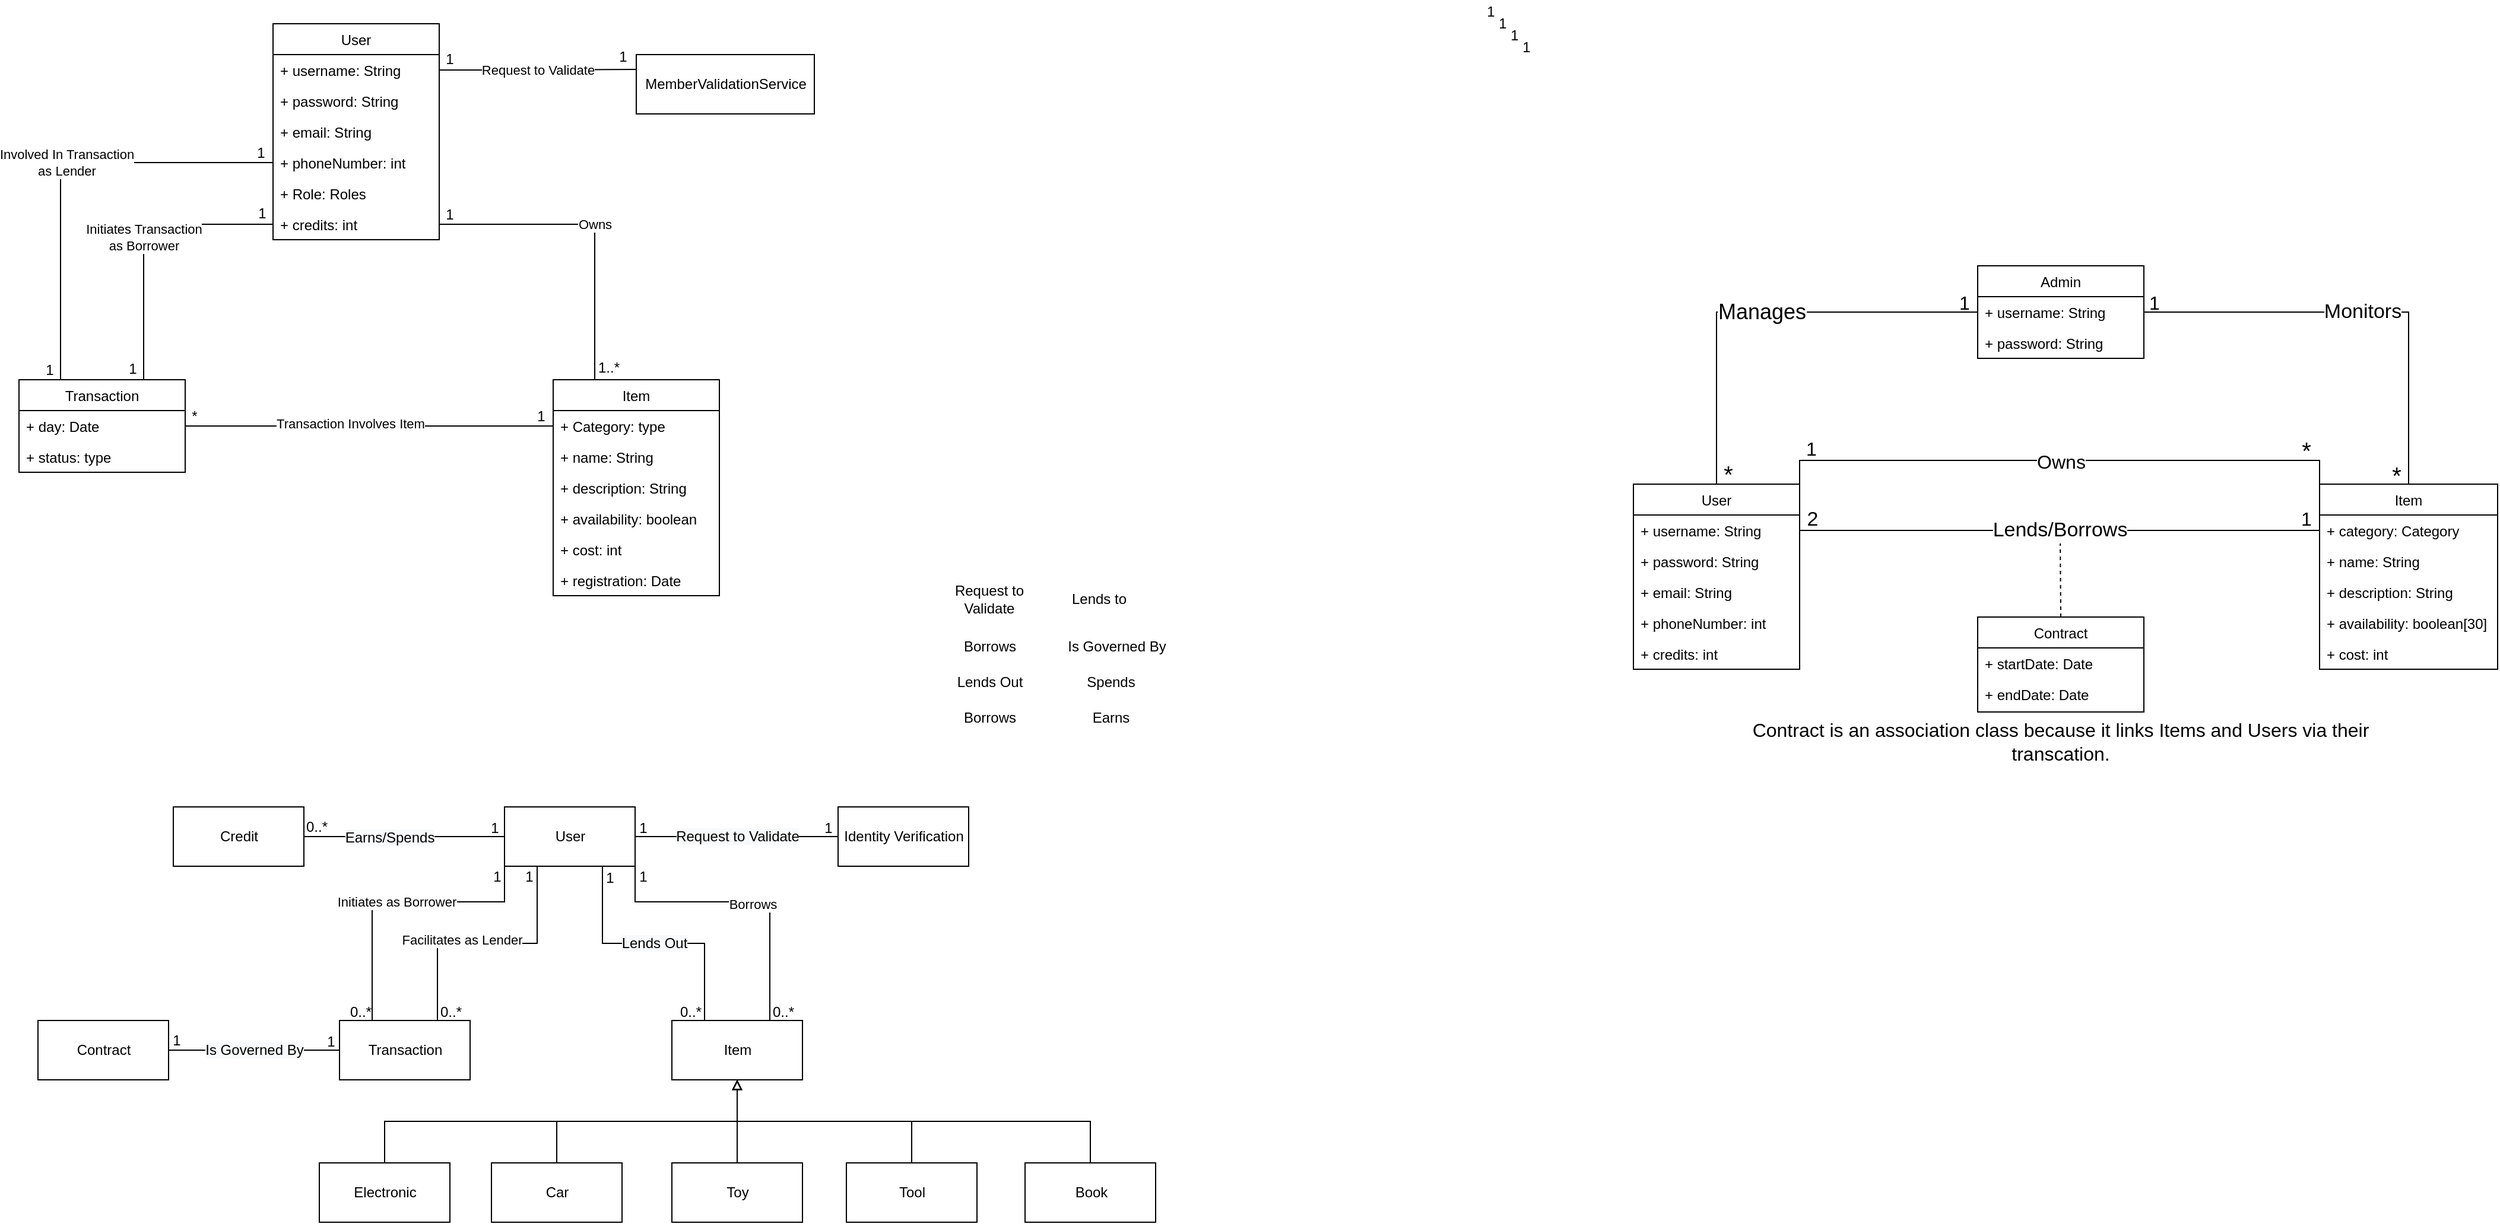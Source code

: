 <mxfile version="16.5.1" type="device"><diagram id="C5RBs43oDa-KdzZeNtuy" name="Page-1"><mxGraphModel dx="1164" dy="1159" grid="1" gridSize="10" guides="1" tooltips="1" connect="1" arrows="1" fold="1" page="1" pageScale="1" pageWidth="827" pageHeight="1169" math="0" shadow="0"><root><mxCell id="WIyWlLk6GJQsqaUBKTNV-0"/><mxCell id="WIyWlLk6GJQsqaUBKTNV-1" parent="WIyWlLk6GJQsqaUBKTNV-0"/><mxCell id="gZqjVnctSl4KcNVYmpID-4" value="User" style="swimlane;fontStyle=0;childLayout=stackLayout;horizontal=1;startSize=26;fillColor=none;horizontalStack=0;resizeParent=1;resizeParentMax=0;resizeLast=0;collapsible=1;marginBottom=0;" parent="WIyWlLk6GJQsqaUBKTNV-1" vertex="1"><mxGeometry x="344" y="90" width="140" height="182" as="geometry"/></mxCell><mxCell id="gZqjVnctSl4KcNVYmpID-6" value="+ username: String" style="text;strokeColor=none;fillColor=none;align=left;verticalAlign=top;spacingLeft=4;spacingRight=4;overflow=hidden;rotatable=0;points=[[0,0.5],[1,0.5]];portConstraint=eastwest;" parent="gZqjVnctSl4KcNVYmpID-4" vertex="1"><mxGeometry y="26" width="140" height="26" as="geometry"/></mxCell><mxCell id="gZqjVnctSl4KcNVYmpID-7" value="+ password: String" style="text;strokeColor=none;fillColor=none;align=left;verticalAlign=top;spacingLeft=4;spacingRight=4;overflow=hidden;rotatable=0;points=[[0,0.5],[1,0.5]];portConstraint=eastwest;" parent="gZqjVnctSl4KcNVYmpID-4" vertex="1"><mxGeometry y="52" width="140" height="26" as="geometry"/></mxCell><mxCell id="gZqjVnctSl4KcNVYmpID-16" value="+ email: String" style="text;strokeColor=none;fillColor=none;align=left;verticalAlign=top;spacingLeft=4;spacingRight=4;overflow=hidden;rotatable=0;points=[[0,0.5],[1,0.5]];portConstraint=eastwest;" parent="gZqjVnctSl4KcNVYmpID-4" vertex="1"><mxGeometry y="78" width="140" height="26" as="geometry"/></mxCell><mxCell id="gZqjVnctSl4KcNVYmpID-17" value="+ phoneNumber: int" style="text;strokeColor=none;fillColor=none;align=left;verticalAlign=top;spacingLeft=4;spacingRight=4;overflow=hidden;rotatable=0;points=[[0,0.5],[1,0.5]];portConstraint=eastwest;" parent="gZqjVnctSl4KcNVYmpID-4" vertex="1"><mxGeometry y="104" width="140" height="26" as="geometry"/></mxCell><mxCell id="gZqjVnctSl4KcNVYmpID-19" value="+ Role: Roles" style="text;strokeColor=none;fillColor=none;align=left;verticalAlign=top;spacingLeft=4;spacingRight=4;overflow=hidden;rotatable=0;points=[[0,0.5],[1,0.5]];portConstraint=eastwest;" parent="gZqjVnctSl4KcNVYmpID-4" vertex="1"><mxGeometry y="130" width="140" height="26" as="geometry"/></mxCell><mxCell id="gZqjVnctSl4KcNVYmpID-18" value="+ credits: int" style="text;strokeColor=none;fillColor=none;align=left;verticalAlign=top;spacingLeft=4;spacingRight=4;overflow=hidden;rotatable=0;points=[[0,0.5],[1,0.5]];portConstraint=eastwest;" parent="gZqjVnctSl4KcNVYmpID-4" vertex="1"><mxGeometry y="156" width="140" height="26" as="geometry"/></mxCell><mxCell id="gZqjVnctSl4KcNVYmpID-8" value="Item" style="swimlane;fontStyle=0;childLayout=stackLayout;horizontal=1;startSize=26;fillColor=none;horizontalStack=0;resizeParent=1;resizeParentMax=0;resizeLast=0;collapsible=1;marginBottom=0;" parent="WIyWlLk6GJQsqaUBKTNV-1" vertex="1"><mxGeometry x="580" y="390" width="140" height="182" as="geometry"/></mxCell><mxCell id="gZqjVnctSl4KcNVYmpID-10" value="+ Category: type" style="text;strokeColor=none;fillColor=none;align=left;verticalAlign=top;spacingLeft=4;spacingRight=4;overflow=hidden;rotatable=0;points=[[0,0.5],[1,0.5]];portConstraint=eastwest;" parent="gZqjVnctSl4KcNVYmpID-8" vertex="1"><mxGeometry y="26" width="140" height="26" as="geometry"/></mxCell><mxCell id="gZqjVnctSl4KcNVYmpID-11" value="+ name: String&#10;" style="text;strokeColor=none;fillColor=none;align=left;verticalAlign=top;spacingLeft=4;spacingRight=4;overflow=hidden;rotatable=0;points=[[0,0.5],[1,0.5]];portConstraint=eastwest;" parent="gZqjVnctSl4KcNVYmpID-8" vertex="1"><mxGeometry y="52" width="140" height="26" as="geometry"/></mxCell><mxCell id="gZqjVnctSl4KcNVYmpID-24" value="+ description: String" style="text;strokeColor=none;fillColor=none;align=left;verticalAlign=top;spacingLeft=4;spacingRight=4;overflow=hidden;rotatable=0;points=[[0,0.5],[1,0.5]];portConstraint=eastwest;" parent="gZqjVnctSl4KcNVYmpID-8" vertex="1"><mxGeometry y="78" width="140" height="26" as="geometry"/></mxCell><mxCell id="gZqjVnctSl4KcNVYmpID-23" value="+ availability: boolean" style="text;strokeColor=none;fillColor=none;align=left;verticalAlign=top;spacingLeft=4;spacingRight=4;overflow=hidden;rotatable=0;points=[[0,0.5],[1,0.5]];portConstraint=eastwest;" parent="gZqjVnctSl4KcNVYmpID-8" vertex="1"><mxGeometry y="104" width="140" height="26" as="geometry"/></mxCell><mxCell id="gZqjVnctSl4KcNVYmpID-25" value="+ cost: int" style="text;strokeColor=none;fillColor=none;align=left;verticalAlign=top;spacingLeft=4;spacingRight=4;overflow=hidden;rotatable=0;points=[[0,0.5],[1,0.5]];portConstraint=eastwest;" parent="gZqjVnctSl4KcNVYmpID-8" vertex="1"><mxGeometry y="130" width="140" height="26" as="geometry"/></mxCell><mxCell id="gZqjVnctSl4KcNVYmpID-22" value="+ registration: Date" style="text;strokeColor=none;fillColor=none;align=left;verticalAlign=top;spacingLeft=4;spacingRight=4;overflow=hidden;rotatable=0;points=[[0,0.5],[1,0.5]];portConstraint=eastwest;" parent="gZqjVnctSl4KcNVYmpID-8" vertex="1"><mxGeometry y="156" width="140" height="26" as="geometry"/></mxCell><mxCell id="gZqjVnctSl4KcNVYmpID-12" value="Transaction" style="swimlane;fontStyle=0;childLayout=stackLayout;horizontal=1;startSize=26;fillColor=none;horizontalStack=0;resizeParent=1;resizeParentMax=0;resizeLast=0;collapsible=1;marginBottom=0;" parent="WIyWlLk6GJQsqaUBKTNV-1" vertex="1"><mxGeometry x="130" y="390" width="140" height="78" as="geometry"/></mxCell><mxCell id="gZqjVnctSl4KcNVYmpID-13" value="+ day: Date  " style="text;strokeColor=none;fillColor=none;align=left;verticalAlign=top;spacingLeft=4;spacingRight=4;overflow=hidden;rotatable=0;points=[[0,0.5],[1,0.5]];portConstraint=eastwest;" parent="gZqjVnctSl4KcNVYmpID-12" vertex="1"><mxGeometry y="26" width="140" height="26" as="geometry"/></mxCell><mxCell id="gZqjVnctSl4KcNVYmpID-14" value="+ status: type" style="text;strokeColor=none;fillColor=none;align=left;verticalAlign=top;spacingLeft=4;spacingRight=4;overflow=hidden;rotatable=0;points=[[0,0.5],[1,0.5]];portConstraint=eastwest;" parent="gZqjVnctSl4KcNVYmpID-12" vertex="1"><mxGeometry y="52" width="140" height="26" as="geometry"/></mxCell><mxCell id="gZqjVnctSl4KcNVYmpID-29" value="Owns" style="edgeStyle=orthogonalEdgeStyle;rounded=0;orthogonalLoop=1;jettySize=auto;html=1;exitX=1;exitY=0.5;exitDx=0;exitDy=0;entryX=0.25;entryY=0;entryDx=0;entryDy=0;endArrow=none;endFill=0;" parent="WIyWlLk6GJQsqaUBKTNV-1" source="gZqjVnctSl4KcNVYmpID-18" target="gZqjVnctSl4KcNVYmpID-8" edge="1"><mxGeometry relative="1" as="geometry"/></mxCell><mxCell id="gZqjVnctSl4KcNVYmpID-30" value="Initiates Transaction&lt;br&gt;as Borrower" style="edgeStyle=orthogonalEdgeStyle;rounded=0;orthogonalLoop=1;jettySize=auto;html=1;exitX=0;exitY=0.5;exitDx=0;exitDy=0;entryX=0.75;entryY=0;entryDx=0;entryDy=0;endArrow=none;endFill=0;" parent="WIyWlLk6GJQsqaUBKTNV-1" source="gZqjVnctSl4KcNVYmpID-18" target="gZqjVnctSl4KcNVYmpID-12" edge="1"><mxGeometry relative="1" as="geometry"/></mxCell><mxCell id="gZqjVnctSl4KcNVYmpID-31" style="edgeStyle=orthogonalEdgeStyle;rounded=0;orthogonalLoop=1;jettySize=auto;html=1;exitX=0;exitY=0.5;exitDx=0;exitDy=0;entryX=0.25;entryY=0;entryDx=0;entryDy=0;endArrow=none;endFill=0;" parent="WIyWlLk6GJQsqaUBKTNV-1" source="gZqjVnctSl4KcNVYmpID-17" target="gZqjVnctSl4KcNVYmpID-12" edge="1"><mxGeometry relative="1" as="geometry"/></mxCell><mxCell id="gZqjVnctSl4KcNVYmpID-36" value="Involved In Transaction&lt;br&gt;as Lender" style="edgeLabel;html=1;align=center;verticalAlign=middle;resizable=0;points=[];" parent="gZqjVnctSl4KcNVYmpID-31" vertex="1" connectable="0"><mxGeometry x="-0.039" relative="1" as="geometry"><mxPoint as="offset"/></mxGeometry></mxCell><mxCell id="gZqjVnctSl4KcNVYmpID-32" value="MemberValidationService" style="html=1;" parent="WIyWlLk6GJQsqaUBKTNV-1" vertex="1"><mxGeometry x="650" y="116" width="150" height="50" as="geometry"/></mxCell><mxCell id="gZqjVnctSl4KcNVYmpID-33" value="Request to Validate" style="edgeStyle=orthogonalEdgeStyle;rounded=0;orthogonalLoop=1;jettySize=auto;html=1;exitX=1;exitY=0.5;exitDx=0;exitDy=0;entryX=0;entryY=0.25;entryDx=0;entryDy=0;endArrow=none;endFill=0;" parent="WIyWlLk6GJQsqaUBKTNV-1" source="gZqjVnctSl4KcNVYmpID-6" target="gZqjVnctSl4KcNVYmpID-32" edge="1"><mxGeometry relative="1" as="geometry"/></mxCell><mxCell id="gZqjVnctSl4KcNVYmpID-34" style="edgeStyle=orthogonalEdgeStyle;rounded=0;orthogonalLoop=1;jettySize=auto;html=1;exitX=1;exitY=0.5;exitDx=0;exitDy=0;entryX=0;entryY=0.5;entryDx=0;entryDy=0;endArrow=none;endFill=0;" parent="WIyWlLk6GJQsqaUBKTNV-1" source="gZqjVnctSl4KcNVYmpID-13" target="gZqjVnctSl4KcNVYmpID-10" edge="1"><mxGeometry relative="1" as="geometry"/></mxCell><mxCell id="gZqjVnctSl4KcNVYmpID-35" value="Transaction Involves Item" style="edgeLabel;html=1;align=center;verticalAlign=middle;resizable=0;points=[];" parent="gZqjVnctSl4KcNVYmpID-34" vertex="1" connectable="0"><mxGeometry x="-0.103" y="2" relative="1" as="geometry"><mxPoint as="offset"/></mxGeometry></mxCell><mxCell id="gZqjVnctSl4KcNVYmpID-37" value="1" style="text;html=1;strokeColor=none;fillColor=none;align=center;verticalAlign=middle;whiteSpace=wrap;rounded=0;" parent="WIyWlLk6GJQsqaUBKTNV-1" vertex="1"><mxGeometry x="560" y="411" width="20" height="20" as="geometry"/></mxCell><mxCell id="gZqjVnctSl4KcNVYmpID-38" value="0..*" style="text;html=1;strokeColor=none;fillColor=none;align=center;verticalAlign=middle;whiteSpace=wrap;rounded=0;" parent="WIyWlLk6GJQsqaUBKTNV-1" vertex="1"><mxGeometry x="764" y="913" width="20" height="20" as="geometry"/></mxCell><mxCell id="gZqjVnctSl4KcNVYmpID-39" value="1" style="text;html=1;strokeColor=none;fillColor=none;align=center;verticalAlign=middle;whiteSpace=wrap;rounded=0;" parent="WIyWlLk6GJQsqaUBKTNV-1" vertex="1"><mxGeometry x="325" y="240" width="20" height="20" as="geometry"/></mxCell><mxCell id="gZqjVnctSl4KcNVYmpID-40" value="1" style="text;html=1;strokeColor=none;fillColor=none;align=center;verticalAlign=middle;whiteSpace=wrap;rounded=0;" parent="WIyWlLk6GJQsqaUBKTNV-1" vertex="1"><mxGeometry x="324" y="189" width="20" height="20" as="geometry"/></mxCell><mxCell id="gZqjVnctSl4KcNVYmpID-41" value="1" style="text;html=1;strokeColor=none;fillColor=none;align=center;verticalAlign=middle;whiteSpace=wrap;rounded=0;" parent="WIyWlLk6GJQsqaUBKTNV-1" vertex="1"><mxGeometry x="629" y="108" width="20" height="20" as="geometry"/></mxCell><mxCell id="gZqjVnctSl4KcNVYmpID-42" value="1" style="text;html=1;strokeColor=none;fillColor=none;align=center;verticalAlign=middle;whiteSpace=wrap;rounded=0;" parent="WIyWlLk6GJQsqaUBKTNV-1" vertex="1"><mxGeometry x="483" y="110" width="20" height="20" as="geometry"/></mxCell><mxCell id="gZqjVnctSl4KcNVYmpID-43" value="*&lt;span style=&quot;color: rgba(0 , 0 , 0 , 0) ; font-family: monospace ; font-size: 0px&quot;&gt;%3CmxGraphModel%3E%3Croot%3E%3CmxCell%20id%3D%220%22%2F%3E%3CmxCell%20id%3D%221%22%20parent%3D%220%22%2F%3E%3CmxCell%20id%3D%222%22%20value%3D%221%22%20style%3D%22text%3Bhtml%3D1%3BstrokeColor%3Dnone%3BfillColor%3Dnone%3Balign%3Dcenter%3BverticalAlign%3Dmiddle%3BwhiteSpace%3Dwrap%3Brounded%3D0%3B%22%20vertex%3D%221%22%20parent%3D%221%22%3E%3CmxGeometry%20x%3D%2270%22%20y%3D%2240%22%20width%3D%2220%22%20height%3D%2220%22%20as%3D%22geometry%22%2F%3E%3C%2FmxCell%3E%3C%2Froot%3E%3C%2FmxGraphModel%3E&lt;/span&gt;" style="text;html=1;strokeColor=none;fillColor=none;align=center;verticalAlign=middle;whiteSpace=wrap;rounded=0;" parent="WIyWlLk6GJQsqaUBKTNV-1" vertex="1"><mxGeometry x="268" y="411" width="20" height="20" as="geometry"/></mxCell><mxCell id="gZqjVnctSl4KcNVYmpID-45" value="1&lt;span style=&quot;color: rgba(0 , 0 , 0 , 0) ; font-family: monospace ; font-size: 0px&quot;&gt;%3CmxGraphModel%3E%3Croot%3E%3CmxCell%20id%3D%220%22%2F%3E%3CmxCell%20id%3D%221%22%20parent%3D%220%22%2F%3E%3CmxCell%20id%3D%222%22%20value%3D%221%22%20style%3D%22text%3Bhtml%3D1%3BstrokeColor%3Dnone%3BfillColor%3Dnone%3Balign%3Dcenter%3BverticalAlign%3Dmiddle%3BwhiteSpace%3Dwrap%3Brounded%3D0%3B%22%20vertex%3D%221%22%20parent%3D%221%22%3E%3CmxGeometry%20x%3D%2270%22%20y%3D%2240%22%20width%3D%2220%22%20height%3D%2220%22%20as%3D%22geometry%22%2F%3E%3C%2FmxCell%3E%3C%2Froot%3E%3C%2FmxGraphMode&lt;/span&gt;" style="text;html=1;strokeColor=none;fillColor=none;align=center;verticalAlign=middle;whiteSpace=wrap;rounded=0;" parent="WIyWlLk6GJQsqaUBKTNV-1" vertex="1"><mxGeometry x="216" y="371" width="20" height="20" as="geometry"/></mxCell><mxCell id="gZqjVnctSl4KcNVYmpID-46" value="1&lt;span style=&quot;color: rgba(0 , 0 , 0 , 0) ; font-family: monospace ; font-size: 0px&quot;&gt;%3CmxGraphModel%3E%3Croot%3E%3CmxCell%20id%3D%220%22%2F%3E%3CmxCell%20id%3D%221%22%20parent%3D%220%22%2F%3E%3CmxCell%20id%3D%222%22%20value%3D%221%22%20style%3D%22text%3Bhtml%3D1%3BstrokeColor%3Dnone%3BfillColor%3Dnone%3Balign%3Dcenter%3BverticalAlign%3Dmiddle%3BwhiteSpace%3Dwrap%3Brounded%3D0%3B%22%20vertex%3D%221%22%20parent%3D%221%22%3E%3CmxGeometry%20x%3D%2270%22%20y%3D%2240%22%20width%3D%2220%22%20height%3D%2220%22%20as%3D%22geometry%22%2F%3E%3C%2FmxCell%3E%3C%2Froot%3E%3C%2FmxGraphModel%3E&lt;/span&gt;" style="text;html=1;strokeColor=none;fillColor=none;align=center;verticalAlign=middle;whiteSpace=wrap;rounded=0;" parent="WIyWlLk6GJQsqaUBKTNV-1" vertex="1"><mxGeometry x="146" y="372" width="20" height="20" as="geometry"/></mxCell><mxCell id="Fi5kZtEXmJyt0mr_fZWU-15" value="&#10;&#10;&lt;span style=&quot;color: rgb(0, 0, 0); font-family: helvetica; font-size: 12px; font-style: normal; font-weight: 400; letter-spacing: normal; text-align: center; text-indent: 0px; text-transform: none; word-spacing: 0px; background-color: rgb(248, 249, 250); display: inline; float: none;&quot;&gt;Is Governed By&lt;/span&gt;&#10;&#10;" style="edgeStyle=orthogonalEdgeStyle;rounded=0;orthogonalLoop=1;jettySize=auto;html=1;exitX=1;exitY=0.5;exitDx=0;exitDy=0;entryX=0;entryY=0.5;entryDx=0;entryDy=0;endArrow=none;endFill=0;" parent="WIyWlLk6GJQsqaUBKTNV-1" source="Fi5kZtEXmJyt0mr_fZWU-0" target="Fi5kZtEXmJyt0mr_fZWU-4" edge="1"><mxGeometry relative="1" as="geometry"/></mxCell><mxCell id="Fi5kZtEXmJyt0mr_fZWU-0" value="Contract" style="html=1;" parent="WIyWlLk6GJQsqaUBKTNV-1" vertex="1"><mxGeometry x="146" y="930" width="110" height="50" as="geometry"/></mxCell><mxCell id="Fi5kZtEXmJyt0mr_fZWU-12" style="edgeStyle=orthogonalEdgeStyle;rounded=0;orthogonalLoop=1;jettySize=auto;html=1;exitX=1;exitY=0.5;exitDx=0;exitDy=0;endArrow=none;endFill=0;" parent="WIyWlLk6GJQsqaUBKTNV-1" source="Fi5kZtEXmJyt0mr_fZWU-1" target="Fi5kZtEXmJyt0mr_fZWU-5" edge="1"><mxGeometry relative="1" as="geometry"/></mxCell><mxCell id="Fi5kZtEXmJyt0mr_fZWU-40" value="&lt;span style=&quot;font-size: 12px ; background-color: rgb(248 , 249 , 250)&quot;&gt;Earns/Spends&lt;/span&gt;" style="edgeLabel;html=1;align=center;verticalAlign=middle;resizable=0;points=[];" parent="Fi5kZtEXmJyt0mr_fZWU-12" vertex="1" connectable="0"><mxGeometry x="-0.148" y="-1" relative="1" as="geometry"><mxPoint as="offset"/></mxGeometry></mxCell><mxCell id="Fi5kZtEXmJyt0mr_fZWU-1" value="Credit" style="html=1;" parent="WIyWlLk6GJQsqaUBKTNV-1" vertex="1"><mxGeometry x="260" y="750" width="110" height="50" as="geometry"/></mxCell><mxCell id="Fi5kZtEXmJyt0mr_fZWU-2" value="Identity Verification" style="html=1;" parent="WIyWlLk6GJQsqaUBKTNV-1" vertex="1"><mxGeometry x="820" y="750" width="110" height="50" as="geometry"/></mxCell><mxCell id="Fi5kZtEXmJyt0mr_fZWU-3" value="Item" style="html=1;" parent="WIyWlLk6GJQsqaUBKTNV-1" vertex="1"><mxGeometry x="680" y="930" width="110" height="50" as="geometry"/></mxCell><mxCell id="Fi5kZtEXmJyt0mr_fZWU-4" value="Transaction" style="html=1;" parent="WIyWlLk6GJQsqaUBKTNV-1" vertex="1"><mxGeometry x="400" y="930" width="110" height="50" as="geometry"/></mxCell><mxCell id="Fi5kZtEXmJyt0mr_fZWU-6" value="&#10;&#10;&lt;span style=&quot;color: rgb(0, 0, 0); font-family: helvetica; font-size: 12px; font-style: normal; font-weight: 400; letter-spacing: normal; text-align: center; text-indent: 0px; text-transform: none; word-spacing: 0px; background-color: rgb(248, 249, 250); display: inline; float: none;&quot;&gt;Lends Out&lt;/span&gt;&#10;&#10;" style="edgeStyle=orthogonalEdgeStyle;rounded=0;orthogonalLoop=1;jettySize=auto;html=1;exitX=0.75;exitY=1;exitDx=0;exitDy=0;entryX=0.25;entryY=0;entryDx=0;entryDy=0;endArrow=none;endFill=0;" parent="WIyWlLk6GJQsqaUBKTNV-1" source="Fi5kZtEXmJyt0mr_fZWU-5" target="Fi5kZtEXmJyt0mr_fZWU-3" edge="1"><mxGeometry relative="1" as="geometry"/></mxCell><mxCell id="Fi5kZtEXmJyt0mr_fZWU-10" style="edgeStyle=orthogonalEdgeStyle;rounded=0;orthogonalLoop=1;jettySize=auto;html=1;exitX=0.25;exitY=1;exitDx=0;exitDy=0;endArrow=none;endFill=0;entryX=0.75;entryY=0;entryDx=0;entryDy=0;" parent="WIyWlLk6GJQsqaUBKTNV-1" source="Fi5kZtEXmJyt0mr_fZWU-5" target="Fi5kZtEXmJyt0mr_fZWU-4" edge="1"><mxGeometry relative="1" as="geometry"/></mxCell><mxCell id="Fi5kZtEXmJyt0mr_fZWU-39" value="Facilitates as Lender" style="edgeLabel;html=1;align=center;verticalAlign=middle;resizable=0;points=[];" parent="Fi5kZtEXmJyt0mr_fZWU-10" vertex="1" connectable="0"><mxGeometry x="0.201" y="-3" relative="1" as="geometry"><mxPoint as="offset"/></mxGeometry></mxCell><mxCell id="Fi5kZtEXmJyt0mr_fZWU-17" value="&#10;&#10;&lt;span style=&quot;color: rgb(0, 0, 0); font-family: helvetica; font-size: 12px; font-style: normal; font-weight: 400; letter-spacing: normal; text-align: center; text-indent: 0px; text-transform: none; word-spacing: 0px; background-color: rgb(248, 249, 250); display: inline; float: none;&quot;&gt;Request to Validate&lt;/span&gt;&#10;&#10;" style="edgeStyle=orthogonalEdgeStyle;rounded=0;orthogonalLoop=1;jettySize=auto;html=1;exitX=1;exitY=0.5;exitDx=0;exitDy=0;entryX=0;entryY=0.5;entryDx=0;entryDy=0;endArrow=none;endFill=0;" parent="WIyWlLk6GJQsqaUBKTNV-1" source="Fi5kZtEXmJyt0mr_fZWU-5" target="Fi5kZtEXmJyt0mr_fZWU-2" edge="1"><mxGeometry relative="1" as="geometry"/></mxCell><mxCell id="Fi5kZtEXmJyt0mr_fZWU-26" style="edgeStyle=orthogonalEdgeStyle;rounded=0;orthogonalLoop=1;jettySize=auto;html=1;exitX=1;exitY=1;exitDx=0;exitDy=0;entryX=0.75;entryY=0;entryDx=0;entryDy=0;endArrow=none;endFill=0;" parent="WIyWlLk6GJQsqaUBKTNV-1" source="Fi5kZtEXmJyt0mr_fZWU-5" target="Fi5kZtEXmJyt0mr_fZWU-3" edge="1"><mxGeometry relative="1" as="geometry"><Array as="points"><mxPoint x="649" y="830"/><mxPoint x="763" y="830"/></Array></mxGeometry></mxCell><mxCell id="Fi5kZtEXmJyt0mr_fZWU-27" value="Borrows" style="edgeLabel;html=1;align=center;verticalAlign=middle;resizable=0;points=[];" parent="Fi5kZtEXmJyt0mr_fZWU-26" vertex="1" connectable="0"><mxGeometry x="0.059" y="-2" relative="1" as="geometry"><mxPoint as="offset"/></mxGeometry></mxCell><mxCell id="Fi5kZtEXmJyt0mr_fZWU-38" value="Initiates as Borrower" style="edgeStyle=orthogonalEdgeStyle;rounded=0;orthogonalLoop=1;jettySize=auto;html=1;exitX=0;exitY=1;exitDx=0;exitDy=0;entryX=0.25;entryY=0;entryDx=0;entryDy=0;endArrow=none;endFill=0;" parent="WIyWlLk6GJQsqaUBKTNV-1" source="Fi5kZtEXmJyt0mr_fZWU-5" target="Fi5kZtEXmJyt0mr_fZWU-4" edge="1"><mxGeometry relative="1" as="geometry"><Array as="points"><mxPoint x="539" y="830"/><mxPoint x="428" y="830"/></Array></mxGeometry></mxCell><mxCell id="Fi5kZtEXmJyt0mr_fZWU-5" value="User" style="html=1;" parent="WIyWlLk6GJQsqaUBKTNV-1" vertex="1"><mxGeometry x="539" y="750" width="110" height="50" as="geometry"/></mxCell><mxCell id="Fi5kZtEXmJyt0mr_fZWU-7" value="Lends Out" style="text;html=1;strokeColor=none;fillColor=none;align=center;verticalAlign=middle;whiteSpace=wrap;rounded=0;" parent="WIyWlLk6GJQsqaUBKTNV-1" vertex="1"><mxGeometry x="917.5" y="630" width="60" height="30" as="geometry"/></mxCell><mxCell id="Fi5kZtEXmJyt0mr_fZWU-8" value="Borrows" style="text;html=1;strokeColor=none;fillColor=none;align=center;verticalAlign=middle;whiteSpace=wrap;rounded=0;" parent="WIyWlLk6GJQsqaUBKTNV-1" vertex="1"><mxGeometry x="917.5" y="600" width="60" height="30" as="geometry"/></mxCell><mxCell id="Fi5kZtEXmJyt0mr_fZWU-9" value="Lends to" style="text;html=1;strokeColor=none;fillColor=none;align=center;verticalAlign=middle;whiteSpace=wrap;rounded=0;" parent="WIyWlLk6GJQsqaUBKTNV-1" vertex="1"><mxGeometry x="1010" y="560" width="60" height="30" as="geometry"/></mxCell><mxCell id="Fi5kZtEXmJyt0mr_fZWU-11" value="Borrows" style="text;html=1;strokeColor=none;fillColor=none;align=center;verticalAlign=middle;whiteSpace=wrap;rounded=0;" parent="WIyWlLk6GJQsqaUBKTNV-1" vertex="1"><mxGeometry x="917.5" y="660" width="60" height="30" as="geometry"/></mxCell><mxCell id="Fi5kZtEXmJyt0mr_fZWU-13" value="Earns" style="text;html=1;strokeColor=none;fillColor=none;align=center;verticalAlign=middle;whiteSpace=wrap;rounded=0;" parent="WIyWlLk6GJQsqaUBKTNV-1" vertex="1"><mxGeometry x="1020" y="660" width="60" height="30" as="geometry"/></mxCell><mxCell id="Fi5kZtEXmJyt0mr_fZWU-14" value="Spends" style="text;html=1;strokeColor=none;fillColor=none;align=center;verticalAlign=middle;whiteSpace=wrap;rounded=0;" parent="WIyWlLk6GJQsqaUBKTNV-1" vertex="1"><mxGeometry x="1020" y="630" width="60" height="30" as="geometry"/></mxCell><mxCell id="Fi5kZtEXmJyt0mr_fZWU-16" value="Is Governed By" style="text;html=1;strokeColor=none;fillColor=none;align=center;verticalAlign=middle;whiteSpace=wrap;rounded=0;" parent="WIyWlLk6GJQsqaUBKTNV-1" vertex="1"><mxGeometry x="1010" y="600" width="90" height="30" as="geometry"/></mxCell><mxCell id="Fi5kZtEXmJyt0mr_fZWU-18" value="Request to Validate" style="text;html=1;strokeColor=none;fillColor=none;align=center;verticalAlign=middle;whiteSpace=wrap;rounded=0;" parent="WIyWlLk6GJQsqaUBKTNV-1" vertex="1"><mxGeometry x="895" y="560" width="105" height="30" as="geometry"/></mxCell><mxCell id="Fi5kZtEXmJyt0mr_fZWU-19" value="1" style="text;html=1;strokeColor=none;fillColor=none;align=center;verticalAlign=middle;whiteSpace=wrap;rounded=0;" parent="WIyWlLk6GJQsqaUBKTNV-1" vertex="1"><mxGeometry x="483" y="241" width="20" height="20" as="geometry"/></mxCell><mxCell id="Fi5kZtEXmJyt0mr_fZWU-20" value="1" style="text;html=1;strokeColor=none;fillColor=none;align=center;verticalAlign=middle;whiteSpace=wrap;rounded=0;" parent="WIyWlLk6GJQsqaUBKTNV-1" vertex="1"><mxGeometry x="1360" y="70" width="20" height="20" as="geometry"/></mxCell><mxCell id="Fi5kZtEXmJyt0mr_fZWU-21" value="1" style="text;html=1;strokeColor=none;fillColor=none;align=center;verticalAlign=middle;whiteSpace=wrap;rounded=0;" parent="WIyWlLk6GJQsqaUBKTNV-1" vertex="1"><mxGeometry x="646" y="758" width="20" height="20" as="geometry"/></mxCell><mxCell id="Fi5kZtEXmJyt0mr_fZWU-22" value="1" style="text;html=1;strokeColor=none;fillColor=none;align=center;verticalAlign=middle;whiteSpace=wrap;rounded=0;" parent="WIyWlLk6GJQsqaUBKTNV-1" vertex="1"><mxGeometry x="646" y="799" width="20" height="20" as="geometry"/></mxCell><mxCell id="Fi5kZtEXmJyt0mr_fZWU-23" value="1" style="text;html=1;strokeColor=none;fillColor=none;align=center;verticalAlign=middle;whiteSpace=wrap;rounded=0;" parent="WIyWlLk6GJQsqaUBKTNV-1" vertex="1"><mxGeometry x="618" y="800" width="20" height="20" as="geometry"/></mxCell><mxCell id="Fi5kZtEXmJyt0mr_fZWU-24" value="1..*" style="text;html=1;strokeColor=none;fillColor=none;align=center;verticalAlign=middle;whiteSpace=wrap;rounded=0;" parent="WIyWlLk6GJQsqaUBKTNV-1" vertex="1"><mxGeometry x="617" y="370" width="20" height="20" as="geometry"/></mxCell><mxCell id="Fi5kZtEXmJyt0mr_fZWU-28" value="0..*" style="text;html=1;strokeColor=none;fillColor=none;align=center;verticalAlign=middle;whiteSpace=wrap;rounded=0;" parent="WIyWlLk6GJQsqaUBKTNV-1" vertex="1"><mxGeometry x="686" y="913" width="20" height="20" as="geometry"/></mxCell><mxCell id="Fi5kZtEXmJyt0mr_fZWU-29" value="1" style="text;html=1;strokeColor=none;fillColor=none;align=center;verticalAlign=middle;whiteSpace=wrap;rounded=0;" parent="WIyWlLk6GJQsqaUBKTNV-1" vertex="1"><mxGeometry x="802" y="758" width="20" height="20" as="geometry"/></mxCell><mxCell id="Fi5kZtEXmJyt0mr_fZWU-30" value="1" style="text;html=1;strokeColor=none;fillColor=none;align=center;verticalAlign=middle;whiteSpace=wrap;rounded=0;" parent="WIyWlLk6GJQsqaUBKTNV-1" vertex="1"><mxGeometry x="253" y="937" width="20" height="20" as="geometry"/></mxCell><mxCell id="Fi5kZtEXmJyt0mr_fZWU-31" value="1" style="text;html=1;strokeColor=none;fillColor=none;align=center;verticalAlign=middle;whiteSpace=wrap;rounded=0;" parent="WIyWlLk6GJQsqaUBKTNV-1" vertex="1"><mxGeometry x="383" y="938" width="20" height="20" as="geometry"/></mxCell><mxCell id="Fi5kZtEXmJyt0mr_fZWU-32" value="0..*" style="text;html=1;strokeColor=none;fillColor=none;align=center;verticalAlign=middle;whiteSpace=wrap;rounded=0;" parent="WIyWlLk6GJQsqaUBKTNV-1" vertex="1"><mxGeometry x="371" y="757" width="20" height="20" as="geometry"/></mxCell><mxCell id="Fi5kZtEXmJyt0mr_fZWU-33" value="1" style="text;html=1;strokeColor=none;fillColor=none;align=center;verticalAlign=middle;whiteSpace=wrap;rounded=0;" parent="WIyWlLk6GJQsqaUBKTNV-1" vertex="1"><mxGeometry x="521" y="758" width="20" height="20" as="geometry"/></mxCell><mxCell id="Fi5kZtEXmJyt0mr_fZWU-34" value="0..*" style="text;html=1;strokeColor=none;fillColor=none;align=center;verticalAlign=middle;whiteSpace=wrap;rounded=0;" parent="WIyWlLk6GJQsqaUBKTNV-1" vertex="1"><mxGeometry x="408" y="913" width="20" height="20" as="geometry"/></mxCell><mxCell id="Fi5kZtEXmJyt0mr_fZWU-35" value="0..*" style="text;html=1;strokeColor=none;fillColor=none;align=center;verticalAlign=middle;whiteSpace=wrap;rounded=0;" parent="WIyWlLk6GJQsqaUBKTNV-1" vertex="1"><mxGeometry x="484" y="913" width="20" height="20" as="geometry"/></mxCell><mxCell id="Fi5kZtEXmJyt0mr_fZWU-36" value="1" style="text;html=1;strokeColor=none;fillColor=none;align=center;verticalAlign=middle;whiteSpace=wrap;rounded=0;" parent="WIyWlLk6GJQsqaUBKTNV-1" vertex="1"><mxGeometry x="550" y="799" width="20" height="20" as="geometry"/></mxCell><mxCell id="Fi5kZtEXmJyt0mr_fZWU-37" value="1" style="text;html=1;strokeColor=none;fillColor=none;align=center;verticalAlign=middle;whiteSpace=wrap;rounded=0;" parent="WIyWlLk6GJQsqaUBKTNV-1" vertex="1"><mxGeometry x="523" y="799" width="20" height="20" as="geometry"/></mxCell><mxCell id="Fi5kZtEXmJyt0mr_fZWU-54" style="edgeStyle=orthogonalEdgeStyle;rounded=0;orthogonalLoop=1;jettySize=auto;html=1;exitX=0.5;exitY=0;exitDx=0;exitDy=0;entryX=0.5;entryY=1;entryDx=0;entryDy=0;endArrow=block;endFill=0;" parent="WIyWlLk6GJQsqaUBKTNV-1" source="Fi5kZtEXmJyt0mr_fZWU-41" target="Fi5kZtEXmJyt0mr_fZWU-3" edge="1"><mxGeometry relative="1" as="geometry"/></mxCell><mxCell id="Fi5kZtEXmJyt0mr_fZWU-41" value="Car" style="html=1;" parent="WIyWlLk6GJQsqaUBKTNV-1" vertex="1"><mxGeometry x="528" y="1050" width="110" height="50" as="geometry"/></mxCell><mxCell id="Fi5kZtEXmJyt0mr_fZWU-55" style="edgeStyle=orthogonalEdgeStyle;rounded=0;orthogonalLoop=1;jettySize=auto;html=1;exitX=0.5;exitY=0;exitDx=0;exitDy=0;endArrow=block;endFill=0;" parent="WIyWlLk6GJQsqaUBKTNV-1" source="Fi5kZtEXmJyt0mr_fZWU-42" edge="1"><mxGeometry relative="1" as="geometry"><mxPoint x="735" y="980" as="targetPoint"/></mxGeometry></mxCell><mxCell id="Fi5kZtEXmJyt0mr_fZWU-42" value="Toy" style="html=1;" parent="WIyWlLk6GJQsqaUBKTNV-1" vertex="1"><mxGeometry x="680" y="1050" width="110" height="50" as="geometry"/></mxCell><mxCell id="Fi5kZtEXmJyt0mr_fZWU-46" style="edgeStyle=orthogonalEdgeStyle;rounded=0;orthogonalLoop=1;jettySize=auto;html=1;exitX=0.5;exitY=0;exitDx=0;exitDy=0;entryX=0.5;entryY=1;entryDx=0;entryDy=0;endArrow=block;endFill=0;" parent="WIyWlLk6GJQsqaUBKTNV-1" source="Fi5kZtEXmJyt0mr_fZWU-43" target="Fi5kZtEXmJyt0mr_fZWU-3" edge="1"><mxGeometry relative="1" as="geometry"/></mxCell><mxCell id="Fi5kZtEXmJyt0mr_fZWU-43" value="Electronic" style="html=1;" parent="WIyWlLk6GJQsqaUBKTNV-1" vertex="1"><mxGeometry x="383" y="1050" width="110" height="50" as="geometry"/></mxCell><mxCell id="Fi5kZtEXmJyt0mr_fZWU-57" style="edgeStyle=orthogonalEdgeStyle;rounded=0;orthogonalLoop=1;jettySize=auto;html=1;exitX=0.5;exitY=0;exitDx=0;exitDy=0;entryX=0.5;entryY=1;entryDx=0;entryDy=0;endArrow=block;endFill=0;" parent="WIyWlLk6GJQsqaUBKTNV-1" source="Fi5kZtEXmJyt0mr_fZWU-44" target="Fi5kZtEXmJyt0mr_fZWU-3" edge="1"><mxGeometry relative="1" as="geometry"/></mxCell><mxCell id="Fi5kZtEXmJyt0mr_fZWU-44" value="Book" style="html=1;" parent="WIyWlLk6GJQsqaUBKTNV-1" vertex="1"><mxGeometry x="977.5" y="1050" width="110" height="50" as="geometry"/></mxCell><mxCell id="Fi5kZtEXmJyt0mr_fZWU-56" style="edgeStyle=orthogonalEdgeStyle;rounded=0;orthogonalLoop=1;jettySize=auto;html=1;exitX=0.5;exitY=0;exitDx=0;exitDy=0;entryX=0.5;entryY=1;entryDx=0;entryDy=0;endArrow=block;endFill=0;" parent="WIyWlLk6GJQsqaUBKTNV-1" source="Fi5kZtEXmJyt0mr_fZWU-45" target="Fi5kZtEXmJyt0mr_fZWU-3" edge="1"><mxGeometry relative="1" as="geometry"/></mxCell><mxCell id="Fi5kZtEXmJyt0mr_fZWU-45" value="Tool" style="html=1;" parent="WIyWlLk6GJQsqaUBKTNV-1" vertex="1"><mxGeometry x="827" y="1050" width="110" height="50" as="geometry"/></mxCell><mxCell id="e0P_shBojgCXjUr14kjD-49" style="edgeStyle=orthogonalEdgeStyle;rounded=0;orthogonalLoop=1;jettySize=auto;html=1;exitX=1;exitY=0;exitDx=0;exitDy=0;entryX=0;entryY=0;entryDx=0;entryDy=0;fontSize=16;endArrow=none;endFill=0;" edge="1" parent="WIyWlLk6GJQsqaUBKTNV-1" source="e0P_shBojgCXjUr14kjD-8" target="e0P_shBojgCXjUr14kjD-15"><mxGeometry relative="1" as="geometry"/></mxCell><mxCell id="e0P_shBojgCXjUr14kjD-50" value="Owns" style="edgeLabel;html=1;align=center;verticalAlign=middle;resizable=0;points=[];fontSize=16;" vertex="1" connectable="0" parent="e0P_shBojgCXjUr14kjD-49"><mxGeometry x="0.121" y="-1" relative="1" as="geometry"><mxPoint x="-28" as="offset"/></mxGeometry></mxCell><mxCell id="e0P_shBojgCXjUr14kjD-8" value="User" style="swimlane;fontStyle=0;childLayout=stackLayout;horizontal=1;startSize=26;fillColor=none;horizontalStack=0;resizeParent=1;resizeParentMax=0;resizeLast=0;collapsible=1;marginBottom=0;" vertex="1" parent="WIyWlLk6GJQsqaUBKTNV-1"><mxGeometry x="1490" y="478" width="140" height="156" as="geometry"/></mxCell><mxCell id="e0P_shBojgCXjUr14kjD-9" value="+ username: String" style="text;strokeColor=none;fillColor=none;align=left;verticalAlign=top;spacingLeft=4;spacingRight=4;overflow=hidden;rotatable=0;points=[[0,0.5],[1,0.5]];portConstraint=eastwest;" vertex="1" parent="e0P_shBojgCXjUr14kjD-8"><mxGeometry y="26" width="140" height="26" as="geometry"/></mxCell><mxCell id="e0P_shBojgCXjUr14kjD-10" value="+ password: String" style="text;strokeColor=none;fillColor=none;align=left;verticalAlign=top;spacingLeft=4;spacingRight=4;overflow=hidden;rotatable=0;points=[[0,0.5],[1,0.5]];portConstraint=eastwest;" vertex="1" parent="e0P_shBojgCXjUr14kjD-8"><mxGeometry y="52" width="140" height="26" as="geometry"/></mxCell><mxCell id="e0P_shBojgCXjUr14kjD-11" value="+ email: String" style="text;strokeColor=none;fillColor=none;align=left;verticalAlign=top;spacingLeft=4;spacingRight=4;overflow=hidden;rotatable=0;points=[[0,0.5],[1,0.5]];portConstraint=eastwest;" vertex="1" parent="e0P_shBojgCXjUr14kjD-8"><mxGeometry y="78" width="140" height="26" as="geometry"/></mxCell><mxCell id="e0P_shBojgCXjUr14kjD-12" value="+ phoneNumber: int" style="text;strokeColor=none;fillColor=none;align=left;verticalAlign=top;spacingLeft=4;spacingRight=4;overflow=hidden;rotatable=0;points=[[0,0.5],[1,0.5]];portConstraint=eastwest;" vertex="1" parent="e0P_shBojgCXjUr14kjD-8"><mxGeometry y="104" width="140" height="26" as="geometry"/></mxCell><mxCell id="e0P_shBojgCXjUr14kjD-14" value="+ credits: int" style="text;strokeColor=none;fillColor=none;align=left;verticalAlign=top;spacingLeft=4;spacingRight=4;overflow=hidden;rotatable=0;points=[[0,0.5],[1,0.5]];portConstraint=eastwest;" vertex="1" parent="e0P_shBojgCXjUr14kjD-8"><mxGeometry y="130" width="140" height="26" as="geometry"/></mxCell><mxCell id="e0P_shBojgCXjUr14kjD-15" value="Item" style="swimlane;fontStyle=0;childLayout=stackLayout;horizontal=1;startSize=26;fillColor=none;horizontalStack=0;resizeParent=1;resizeParentMax=0;resizeLast=0;collapsible=1;marginBottom=0;" vertex="1" parent="WIyWlLk6GJQsqaUBKTNV-1"><mxGeometry x="2068" y="478" width="150" height="156" as="geometry"/></mxCell><mxCell id="e0P_shBojgCXjUr14kjD-16" value="+ category: Category" style="text;strokeColor=none;fillColor=none;align=left;verticalAlign=top;spacingLeft=4;spacingRight=4;overflow=hidden;rotatable=0;points=[[0,0.5],[1,0.5]];portConstraint=eastwest;" vertex="1" parent="e0P_shBojgCXjUr14kjD-15"><mxGeometry y="26" width="150" height="26" as="geometry"/></mxCell><mxCell id="e0P_shBojgCXjUr14kjD-17" value="+ name: String&#10;" style="text;strokeColor=none;fillColor=none;align=left;verticalAlign=top;spacingLeft=4;spacingRight=4;overflow=hidden;rotatable=0;points=[[0,0.5],[1,0.5]];portConstraint=eastwest;" vertex="1" parent="e0P_shBojgCXjUr14kjD-15"><mxGeometry y="52" width="150" height="26" as="geometry"/></mxCell><mxCell id="e0P_shBojgCXjUr14kjD-18" value="+ description: String" style="text;strokeColor=none;fillColor=none;align=left;verticalAlign=top;spacingLeft=4;spacingRight=4;overflow=hidden;rotatable=0;points=[[0,0.5],[1,0.5]];portConstraint=eastwest;" vertex="1" parent="e0P_shBojgCXjUr14kjD-15"><mxGeometry y="78" width="150" height="26" as="geometry"/></mxCell><mxCell id="e0P_shBojgCXjUr14kjD-19" value="+ availability: boolean[30]" style="text;strokeColor=none;fillColor=none;align=left;verticalAlign=top;spacingLeft=4;spacingRight=4;overflow=hidden;rotatable=0;points=[[0,0.5],[1,0.5]];portConstraint=eastwest;" vertex="1" parent="e0P_shBojgCXjUr14kjD-15"><mxGeometry y="104" width="150" height="26" as="geometry"/></mxCell><mxCell id="e0P_shBojgCXjUr14kjD-20" value="+ cost: int" style="text;strokeColor=none;fillColor=none;align=left;verticalAlign=top;spacingLeft=4;spacingRight=4;overflow=hidden;rotatable=0;points=[[0,0.5],[1,0.5]];portConstraint=eastwest;" vertex="1" parent="e0P_shBojgCXjUr14kjD-15"><mxGeometry y="130" width="150" height="26" as="geometry"/></mxCell><mxCell id="e0P_shBojgCXjUr14kjD-32" style="edgeStyle=orthogonalEdgeStyle;rounded=0;orthogonalLoop=1;jettySize=auto;html=1;exitX=0.5;exitY=0;exitDx=0;exitDy=0;endArrow=none;endFill=0;dashed=1;" edge="1" parent="WIyWlLk6GJQsqaUBKTNV-1" source="e0P_shBojgCXjUr14kjD-22"><mxGeometry relative="1" as="geometry"><mxPoint x="1849.5" y="520.0" as="targetPoint"/></mxGeometry></mxCell><mxCell id="e0P_shBojgCXjUr14kjD-22" value="Contract" style="swimlane;fontStyle=0;childLayout=stackLayout;horizontal=1;startSize=26;fillColor=none;horizontalStack=0;resizeParent=1;resizeParentMax=0;resizeLast=0;collapsible=1;marginBottom=0;" vertex="1" parent="WIyWlLk6GJQsqaUBKTNV-1"><mxGeometry x="1780" y="590" width="140" height="80" as="geometry"/></mxCell><mxCell id="e0P_shBojgCXjUr14kjD-23" value="+ startDate: Date" style="text;strokeColor=none;fillColor=none;align=left;verticalAlign=top;spacingLeft=4;spacingRight=4;overflow=hidden;rotatable=0;points=[[0,0.5],[1,0.5]];portConstraint=eastwest;" vertex="1" parent="e0P_shBojgCXjUr14kjD-22"><mxGeometry y="26" width="140" height="26" as="geometry"/></mxCell><mxCell id="e0P_shBojgCXjUr14kjD-24" value="+ endDate: Date" style="text;strokeColor=none;fillColor=none;align=left;verticalAlign=top;spacingLeft=4;spacingRight=4;overflow=hidden;rotatable=0;points=[[0,0.5],[1,0.5]];portConstraint=eastwest;" vertex="1" parent="e0P_shBojgCXjUr14kjD-22"><mxGeometry y="52" width="140" height="28" as="geometry"/></mxCell><mxCell id="e0P_shBojgCXjUr14kjD-33" value="Manages" style="edgeStyle=orthogonalEdgeStyle;rounded=0;orthogonalLoop=1;jettySize=auto;html=1;exitX=0;exitY=0.5;exitDx=0;exitDy=0;entryX=0.5;entryY=0;entryDx=0;entryDy=0;endArrow=none;endFill=0;fontSize=18;" edge="1" parent="WIyWlLk6GJQsqaUBKTNV-1" source="e0P_shBojgCXjUr14kjD-26" target="e0P_shBojgCXjUr14kjD-8"><mxGeometry relative="1" as="geometry"/></mxCell><mxCell id="e0P_shBojgCXjUr14kjD-26" value="Admin" style="swimlane;fontStyle=0;childLayout=stackLayout;horizontal=1;startSize=26;fillColor=none;horizontalStack=0;resizeParent=1;resizeParentMax=0;resizeLast=0;collapsible=1;marginBottom=0;" vertex="1" parent="WIyWlLk6GJQsqaUBKTNV-1"><mxGeometry x="1780" y="294" width="140" height="78" as="geometry"/></mxCell><mxCell id="e0P_shBojgCXjUr14kjD-27" value="+ username: String" style="text;strokeColor=none;fillColor=none;align=left;verticalAlign=top;spacingLeft=4;spacingRight=4;overflow=hidden;rotatable=0;points=[[0,0.5],[1,0.5]];portConstraint=eastwest;" vertex="1" parent="e0P_shBojgCXjUr14kjD-26"><mxGeometry y="26" width="140" height="26" as="geometry"/></mxCell><mxCell id="e0P_shBojgCXjUr14kjD-28" value="+ password: String" style="text;strokeColor=none;fillColor=none;align=left;verticalAlign=top;spacingLeft=4;spacingRight=4;overflow=hidden;rotatable=0;points=[[0,0.5],[1,0.5]];portConstraint=eastwest;" vertex="1" parent="e0P_shBojgCXjUr14kjD-26"><mxGeometry y="52" width="140" height="26" as="geometry"/></mxCell><mxCell id="e0P_shBojgCXjUr14kjD-31" value="Lends/Borrows" style="edgeStyle=orthogonalEdgeStyle;rounded=0;orthogonalLoop=1;jettySize=auto;html=1;exitX=1;exitY=0.5;exitDx=0;exitDy=0;entryX=0;entryY=0.5;entryDx=0;entryDy=0;endArrow=none;endFill=0;fontSize=17;" edge="1" parent="WIyWlLk6GJQsqaUBKTNV-1" source="e0P_shBojgCXjUr14kjD-9" target="e0P_shBojgCXjUr14kjD-16"><mxGeometry relative="1" as="geometry"/></mxCell><mxCell id="e0P_shBojgCXjUr14kjD-34" value="Monitors" style="edgeStyle=orthogonalEdgeStyle;rounded=0;orthogonalLoop=1;jettySize=auto;html=1;exitX=1;exitY=0.5;exitDx=0;exitDy=0;entryX=0.5;entryY=0;entryDx=0;entryDy=0;endArrow=none;endFill=0;fontSize=17;" edge="1" parent="WIyWlLk6GJQsqaUBKTNV-1" source="e0P_shBojgCXjUr14kjD-27" target="e0P_shBojgCXjUr14kjD-15"><mxGeometry relative="1" as="geometry"/></mxCell><mxCell id="e0P_shBojgCXjUr14kjD-35" value="1" style="text;html=1;strokeColor=none;fillColor=none;align=center;verticalAlign=middle;whiteSpace=wrap;rounded=0;" vertex="1" parent="WIyWlLk6GJQsqaUBKTNV-1"><mxGeometry x="1370" y="80" width="20" height="20" as="geometry"/></mxCell><mxCell id="e0P_shBojgCXjUr14kjD-36" value="1" style="text;html=1;strokeColor=none;fillColor=none;align=center;verticalAlign=middle;whiteSpace=wrap;rounded=0;" vertex="1" parent="WIyWlLk6GJQsqaUBKTNV-1"><mxGeometry x="1380" y="90" width="20" height="20" as="geometry"/></mxCell><mxCell id="e0P_shBojgCXjUr14kjD-37" value="1" style="text;html=1;strokeColor=none;fillColor=none;align=center;verticalAlign=middle;whiteSpace=wrap;rounded=0;" vertex="1" parent="WIyWlLk6GJQsqaUBKTNV-1"><mxGeometry x="1390" y="100" width="20" height="20" as="geometry"/></mxCell><mxCell id="e0P_shBojgCXjUr14kjD-38" value="*" style="text;html=1;strokeColor=none;fillColor=none;align=center;verticalAlign=middle;whiteSpace=wrap;rounded=0;fontSize=20;" vertex="1" parent="WIyWlLk6GJQsqaUBKTNV-1"><mxGeometry x="2047" y="439" width="20" height="20" as="geometry"/></mxCell><mxCell id="e0P_shBojgCXjUr14kjD-39" value="1" style="text;html=1;strokeColor=none;fillColor=none;align=center;verticalAlign=middle;whiteSpace=wrap;rounded=0;fontSize=16;" vertex="1" parent="WIyWlLk6GJQsqaUBKTNV-1"><mxGeometry x="1630" y="438" width="20" height="20" as="geometry"/></mxCell><mxCell id="e0P_shBojgCXjUr14kjD-40" value="*" style="text;html=1;strokeColor=none;fillColor=none;align=center;verticalAlign=middle;whiteSpace=wrap;rounded=0;fontSize=20;" vertex="1" parent="WIyWlLk6GJQsqaUBKTNV-1"><mxGeometry x="2123" y="460" width="20" height="20" as="geometry"/></mxCell><mxCell id="e0P_shBojgCXjUr14kjD-41" value="*" style="text;html=1;strokeColor=none;fillColor=none;align=center;verticalAlign=middle;whiteSpace=wrap;rounded=0;fontSize=20;" vertex="1" parent="WIyWlLk6GJQsqaUBKTNV-1"><mxGeometry x="1560" y="459" width="20" height="20" as="geometry"/></mxCell><mxCell id="e0P_shBojgCXjUr14kjD-42" value="1" style="text;html=1;strokeColor=none;fillColor=none;align=center;verticalAlign=middle;whiteSpace=wrap;rounded=0;fontSize=16;" vertex="1" parent="WIyWlLk6GJQsqaUBKTNV-1"><mxGeometry x="1919" y="315" width="20" height="20" as="geometry"/></mxCell><mxCell id="e0P_shBojgCXjUr14kjD-43" value="1" style="text;html=1;strokeColor=none;fillColor=none;align=center;verticalAlign=middle;whiteSpace=wrap;rounded=0;fontSize=16;" vertex="1" parent="WIyWlLk6GJQsqaUBKTNV-1"><mxGeometry x="1759" y="315" width="20" height="20" as="geometry"/></mxCell><mxCell id="e0P_shBojgCXjUr14kjD-44" value="1" style="text;html=1;strokeColor=none;fillColor=none;align=center;verticalAlign=middle;whiteSpace=wrap;rounded=0;fontSize=16;" vertex="1" parent="WIyWlLk6GJQsqaUBKTNV-1"><mxGeometry x="2047" y="497" width="20" height="20" as="geometry"/></mxCell><mxCell id="e0P_shBojgCXjUr14kjD-45" value="2" style="text;html=1;strokeColor=none;fillColor=none;align=center;verticalAlign=middle;whiteSpace=wrap;rounded=0;fontSize=17;" vertex="1" parent="WIyWlLk6GJQsqaUBKTNV-1"><mxGeometry x="1631" y="498" width="20" height="20" as="geometry"/></mxCell><mxCell id="e0P_shBojgCXjUr14kjD-48" value="Contract is an association class because it links Items and Users via their transcation." style="text;html=1;strokeColor=none;fillColor=none;align=center;verticalAlign=middle;whiteSpace=wrap;rounded=0;fontSize=16;" vertex="1" parent="WIyWlLk6GJQsqaUBKTNV-1"><mxGeometry x="1550" y="680" width="600" height="30" as="geometry"/></mxCell></root></mxGraphModel></diagram></mxfile>